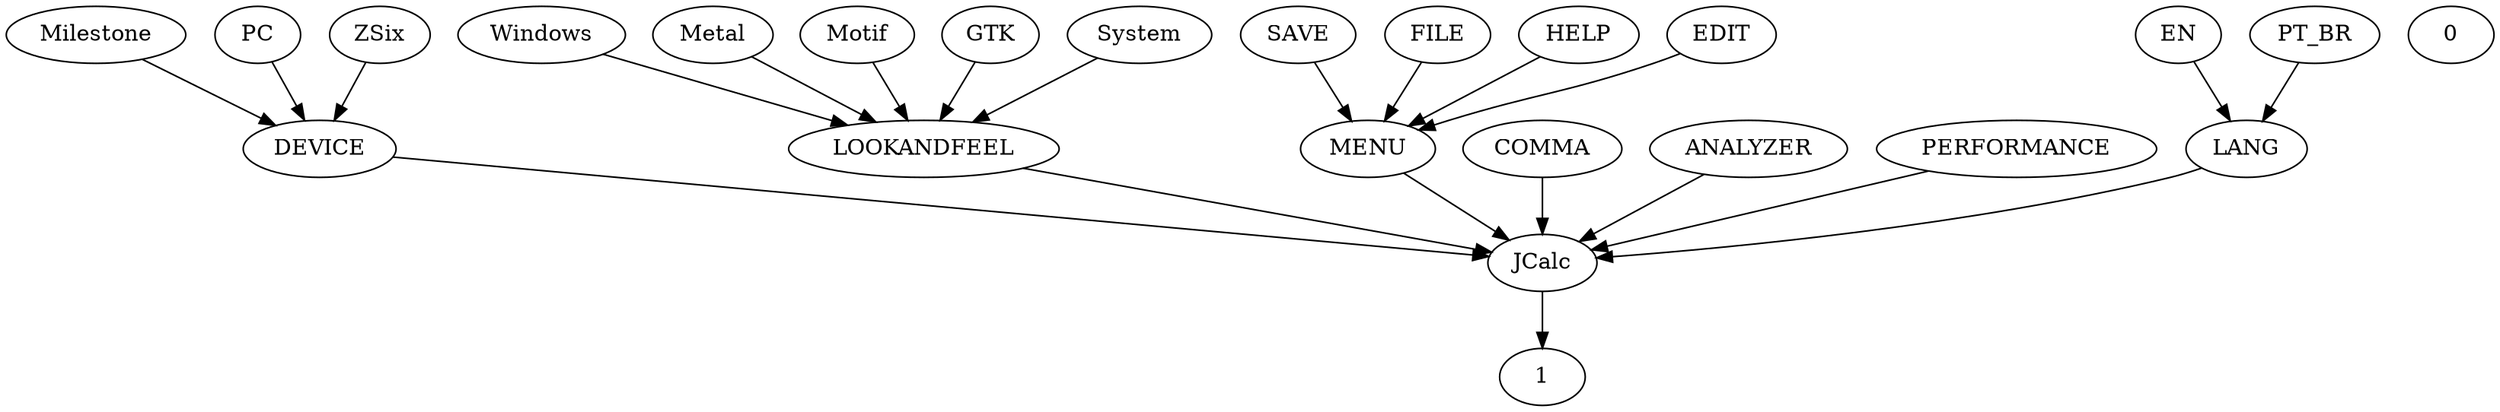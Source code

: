 digraph G {
  SAVE;
  FILE;
  MENU;
  DEVICE;
  EN;
  LOOKANDFEEL;
  Windows;
  COMMA;
  JCalc;
  PT_BR;
  Metal;
  Milestone;
  Motif;
  GTK;
  PC;
  HELP;
  ANALYZER;
  ZSix;
  PERFORMANCE;
  EDIT;
  System;
  0;
  LANG;
  1;
  HELP -> MENU;
  DEVICE -> JCalc;
  Motif -> LOOKANDFEEL;
  FILE -> MENU;
  GTK -> LOOKANDFEEL;
  JCalc -> 1;
  ANALYZER -> JCalc;
  Milestone -> DEVICE;
  Windows -> LOOKANDFEEL;
  LOOKANDFEEL -> JCalc;
  EDIT -> MENU;
  COMMA -> JCalc;
  PT_BR -> LANG;
  EN -> LANG;
  ZSix -> DEVICE;
  LANG -> JCalc;
  PC -> DEVICE;
  System -> LOOKANDFEEL;
  SAVE -> MENU;
  Metal -> LOOKANDFEEL;
  PERFORMANCE -> JCalc;
  MENU -> JCalc;
}
